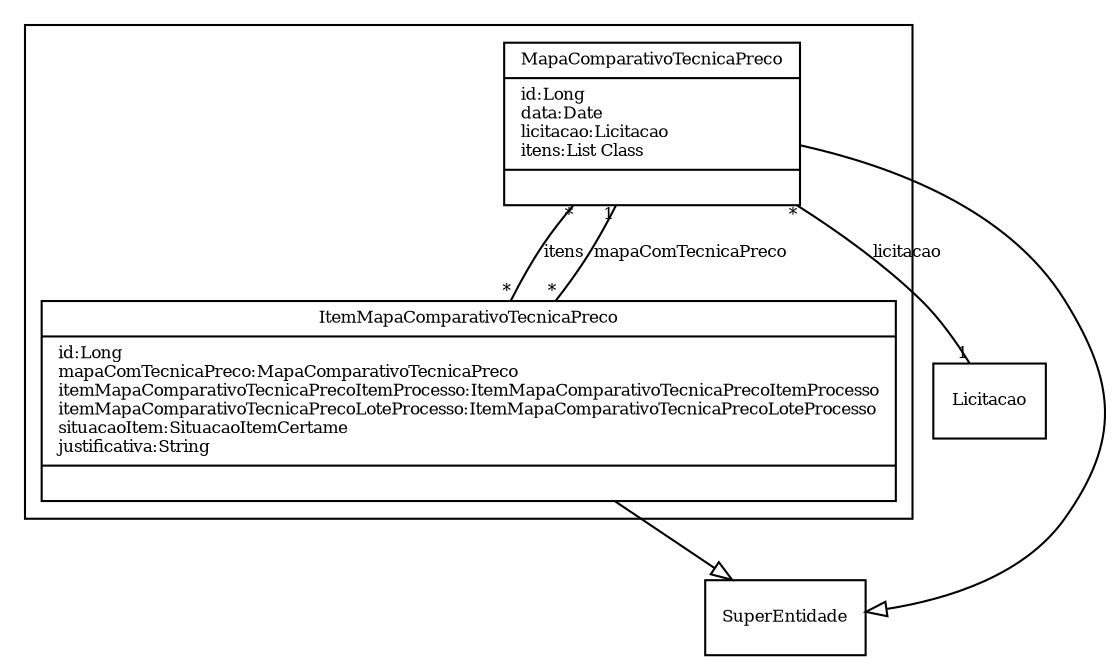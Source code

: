 digraph G{
fontname = "Times-Roman"
fontsize = 8

node [
        fontname = "Times-Roman"
        fontsize = 8
        shape = "record"
]

edge [
        fontname = "Times-Roman"
        fontsize = 8
]

subgraph clusterMAPA_COMPARATIVO_TECNICA_E_PRECO
{
MapaComparativoTecnicaPreco [label = "{MapaComparativoTecnicaPreco|id:Long\ldata:Date\llicitacao:Licitacao\litens:List Class\l|\l}"]
ItemMapaComparativoTecnicaPreco [label = "{ItemMapaComparativoTecnicaPreco|id:Long\lmapaComTecnicaPreco:MapaComparativoTecnicaPreco\litemMapaComparativoTecnicaPrecoItemProcesso:ItemMapaComparativoTecnicaPrecoItemProcesso\litemMapaComparativoTecnicaPrecoLoteProcesso:ItemMapaComparativoTecnicaPrecoLoteProcesso\lsituacaoItem:SituacaoItemCertame\ljustificativa:String\l|\l}"]
}
edge [arrowhead = "none" headlabel = "1" taillabel = "*"] MapaComparativoTecnicaPreco -> Licitacao [label = "licitacao"]
edge [arrowhead = "none" headlabel = "*" taillabel = "*"] MapaComparativoTecnicaPreco -> ItemMapaComparativoTecnicaPreco [label = "itens"]
edge [ arrowhead = "empty" headlabel = "" taillabel = ""] MapaComparativoTecnicaPreco -> SuperEntidade
edge [arrowhead = "none" headlabel = "1" taillabel = "*"] ItemMapaComparativoTecnicaPreco -> MapaComparativoTecnicaPreco [label = "mapaComTecnicaPreco"]
edge [ arrowhead = "empty" headlabel = "" taillabel = ""] ItemMapaComparativoTecnicaPreco -> SuperEntidade
}
